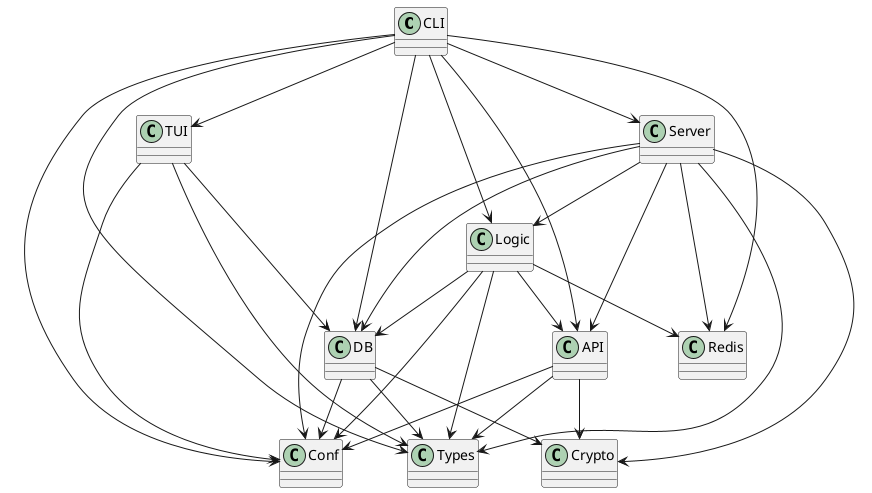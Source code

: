 @startuml Crates dependencies

class CLI
class Conf
class DB
class Logic
class Redis
class Server
class TUI
class Types
class Crypto

CLI --> API
CLI --> Conf
CLI --> DB
CLI --> Logic
CLI --> Server
CLI --> TUI
CLI --> Types
CLI --> Redis

API --> Conf
API --> Crypto
API --> Types

DB --> Conf
DB --> Crypto
DB --> Types

Logic --> API
Logic --> Conf
Logic --> DB
Logic --> Types
Logic --> Redis

Server --> API
Server --> Conf
Server --> Crypto
Server --> Types
Server --> DB
Server --> Logic
Server --> Redis

TUI --> Conf
TUI -> Types
TUI --> DB

@enduml
